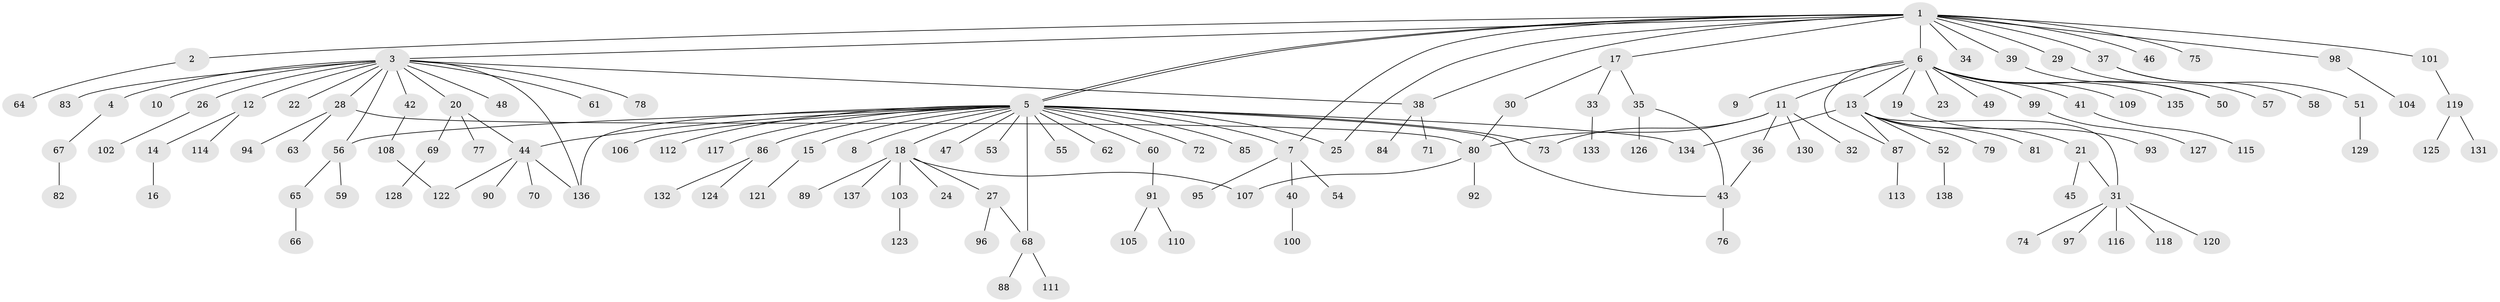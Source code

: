 // coarse degree distribution, {19: 0.014492753623188406, 1: 0.8260869565217391, 6: 0.043478260869565216, 14: 0.014492753623188406, 2: 0.043478260869565216, 4: 0.028985507246376812, 18: 0.014492753623188406, 8: 0.014492753623188406}
// Generated by graph-tools (version 1.1) at 2025/02/03/05/25 17:02:39]
// undirected, 138 vertices, 157 edges
graph export_dot {
graph [start="1"]
  node [color=gray90,style=filled];
  1;
  2;
  3;
  4;
  5;
  6;
  7;
  8;
  9;
  10;
  11;
  12;
  13;
  14;
  15;
  16;
  17;
  18;
  19;
  20;
  21;
  22;
  23;
  24;
  25;
  26;
  27;
  28;
  29;
  30;
  31;
  32;
  33;
  34;
  35;
  36;
  37;
  38;
  39;
  40;
  41;
  42;
  43;
  44;
  45;
  46;
  47;
  48;
  49;
  50;
  51;
  52;
  53;
  54;
  55;
  56;
  57;
  58;
  59;
  60;
  61;
  62;
  63;
  64;
  65;
  66;
  67;
  68;
  69;
  70;
  71;
  72;
  73;
  74;
  75;
  76;
  77;
  78;
  79;
  80;
  81;
  82;
  83;
  84;
  85;
  86;
  87;
  88;
  89;
  90;
  91;
  92;
  93;
  94;
  95;
  96;
  97;
  98;
  99;
  100;
  101;
  102;
  103;
  104;
  105;
  106;
  107;
  108;
  109;
  110;
  111;
  112;
  113;
  114;
  115;
  116;
  117;
  118;
  119;
  120;
  121;
  122;
  123;
  124;
  125;
  126;
  127;
  128;
  129;
  130;
  131;
  132;
  133;
  134;
  135;
  136;
  137;
  138;
  1 -- 2;
  1 -- 3;
  1 -- 5;
  1 -- 5;
  1 -- 6;
  1 -- 7;
  1 -- 17;
  1 -- 25;
  1 -- 29;
  1 -- 34;
  1 -- 37;
  1 -- 38;
  1 -- 39;
  1 -- 46;
  1 -- 75;
  1 -- 98;
  1 -- 101;
  2 -- 64;
  3 -- 4;
  3 -- 10;
  3 -- 12;
  3 -- 20;
  3 -- 22;
  3 -- 26;
  3 -- 28;
  3 -- 38;
  3 -- 42;
  3 -- 48;
  3 -- 56;
  3 -- 61;
  3 -- 78;
  3 -- 83;
  3 -- 136;
  4 -- 67;
  5 -- 7;
  5 -- 8;
  5 -- 15;
  5 -- 18;
  5 -- 25;
  5 -- 43;
  5 -- 44;
  5 -- 47;
  5 -- 53;
  5 -- 55;
  5 -- 56;
  5 -- 60;
  5 -- 62;
  5 -- 68;
  5 -- 72;
  5 -- 73;
  5 -- 85;
  5 -- 86;
  5 -- 106;
  5 -- 112;
  5 -- 117;
  5 -- 134;
  5 -- 136;
  6 -- 9;
  6 -- 11;
  6 -- 13;
  6 -- 19;
  6 -- 23;
  6 -- 41;
  6 -- 49;
  6 -- 50;
  6 -- 87;
  6 -- 99;
  6 -- 109;
  6 -- 135;
  7 -- 40;
  7 -- 54;
  7 -- 95;
  11 -- 32;
  11 -- 36;
  11 -- 73;
  11 -- 80;
  11 -- 130;
  12 -- 14;
  12 -- 114;
  13 -- 21;
  13 -- 31;
  13 -- 52;
  13 -- 79;
  13 -- 81;
  13 -- 87;
  13 -- 134;
  14 -- 16;
  15 -- 121;
  17 -- 30;
  17 -- 33;
  17 -- 35;
  18 -- 24;
  18 -- 27;
  18 -- 89;
  18 -- 103;
  18 -- 107;
  18 -- 137;
  19 -- 93;
  20 -- 44;
  20 -- 69;
  20 -- 77;
  21 -- 31;
  21 -- 45;
  26 -- 102;
  27 -- 68;
  27 -- 96;
  28 -- 63;
  28 -- 80;
  28 -- 94;
  29 -- 57;
  30 -- 80;
  31 -- 74;
  31 -- 97;
  31 -- 116;
  31 -- 118;
  31 -- 120;
  33 -- 133;
  35 -- 43;
  35 -- 126;
  36 -- 43;
  37 -- 51;
  37 -- 58;
  38 -- 71;
  38 -- 84;
  39 -- 50;
  40 -- 100;
  41 -- 115;
  42 -- 108;
  43 -- 76;
  44 -- 70;
  44 -- 90;
  44 -- 122;
  44 -- 136;
  51 -- 129;
  52 -- 138;
  56 -- 59;
  56 -- 65;
  60 -- 91;
  65 -- 66;
  67 -- 82;
  68 -- 88;
  68 -- 111;
  69 -- 128;
  80 -- 92;
  80 -- 107;
  86 -- 124;
  86 -- 132;
  87 -- 113;
  91 -- 105;
  91 -- 110;
  98 -- 104;
  99 -- 127;
  101 -- 119;
  103 -- 123;
  108 -- 122;
  119 -- 125;
  119 -- 131;
}
